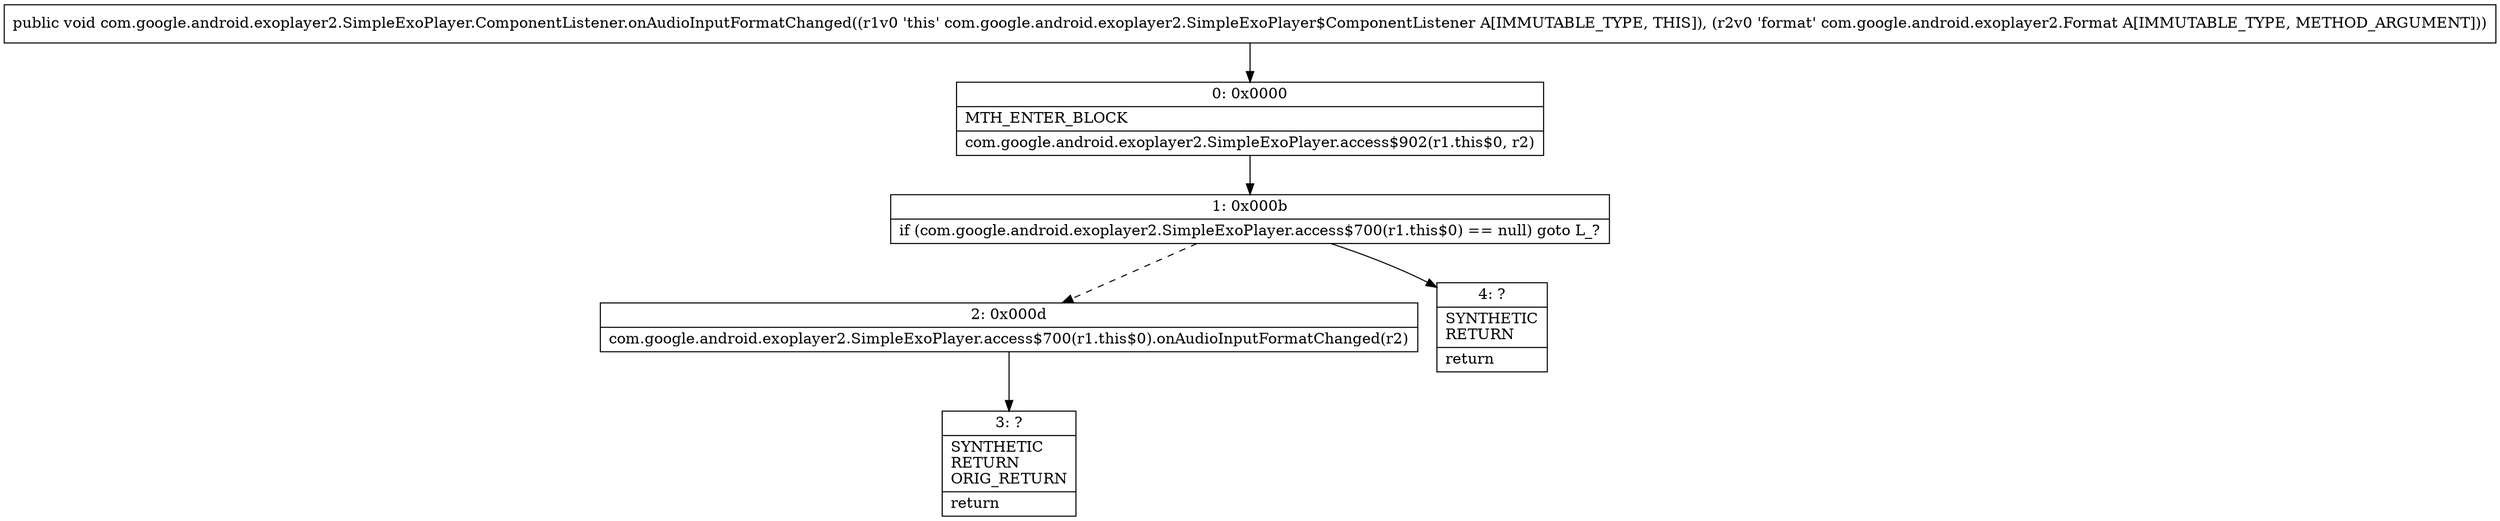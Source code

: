 digraph "CFG forcom.google.android.exoplayer2.SimpleExoPlayer.ComponentListener.onAudioInputFormatChanged(Lcom\/google\/android\/exoplayer2\/Format;)V" {
Node_0 [shape=record,label="{0\:\ 0x0000|MTH_ENTER_BLOCK\l|com.google.android.exoplayer2.SimpleExoPlayer.access$902(r1.this$0, r2)\l}"];
Node_1 [shape=record,label="{1\:\ 0x000b|if (com.google.android.exoplayer2.SimpleExoPlayer.access$700(r1.this$0) == null) goto L_?\l}"];
Node_2 [shape=record,label="{2\:\ 0x000d|com.google.android.exoplayer2.SimpleExoPlayer.access$700(r1.this$0).onAudioInputFormatChanged(r2)\l}"];
Node_3 [shape=record,label="{3\:\ ?|SYNTHETIC\lRETURN\lORIG_RETURN\l|return\l}"];
Node_4 [shape=record,label="{4\:\ ?|SYNTHETIC\lRETURN\l|return\l}"];
MethodNode[shape=record,label="{public void com.google.android.exoplayer2.SimpleExoPlayer.ComponentListener.onAudioInputFormatChanged((r1v0 'this' com.google.android.exoplayer2.SimpleExoPlayer$ComponentListener A[IMMUTABLE_TYPE, THIS]), (r2v0 'format' com.google.android.exoplayer2.Format A[IMMUTABLE_TYPE, METHOD_ARGUMENT])) }"];
MethodNode -> Node_0;
Node_0 -> Node_1;
Node_1 -> Node_2[style=dashed];
Node_1 -> Node_4;
Node_2 -> Node_3;
}

